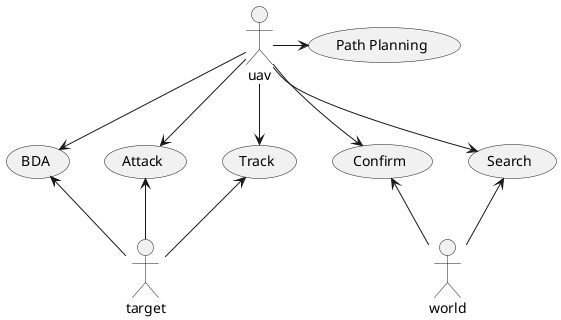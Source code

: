 @startuml

actor uav
actor world
actor target

'Search
uav -d-> (Search)
world -u-> (Search)

'Confirm
uav -d-> (Confirm)
world -u-> (Confirm)

'Track
uav -d-> (Track)
target -u-> (Track)

'Attack
uav -d-> (Attack)
target -u-> (Attack)

'Bda
uav -d-> (BDA)
target -u-> (BDA)

'Path Planning
uav -> (Path Planning)

@enduml